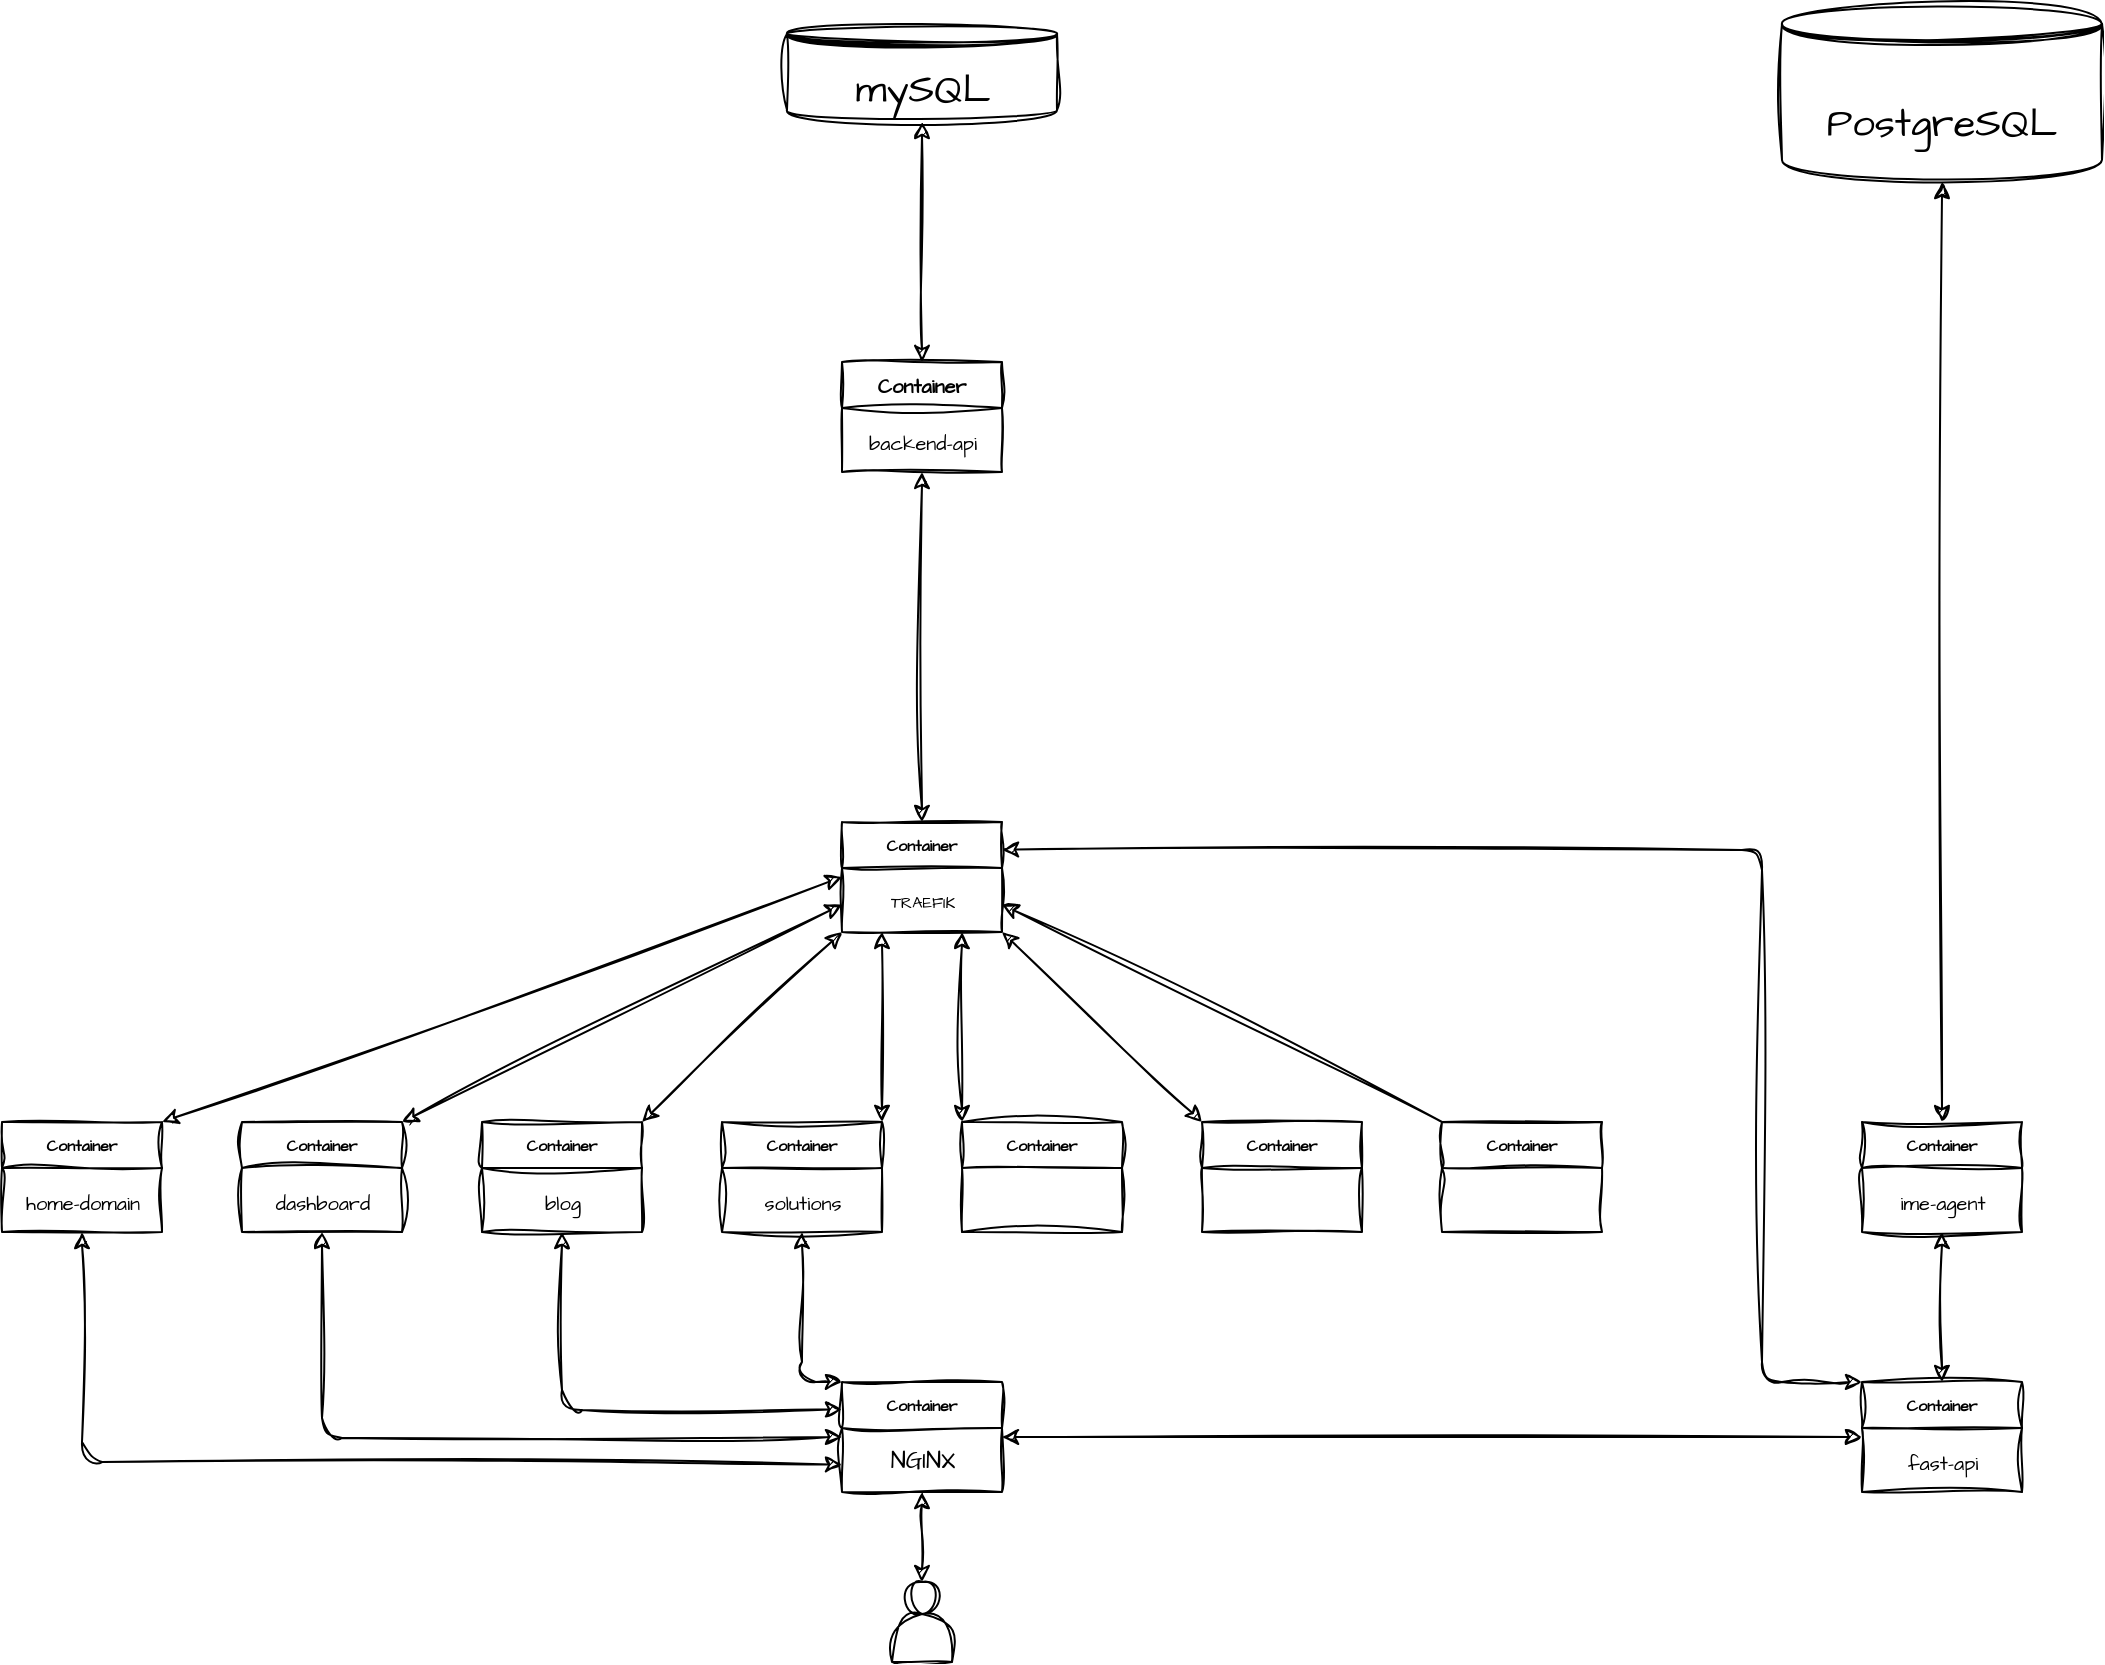 <mxfile>
    <diagram id="V6gisyyJSdt01lIrUs_u" name="Page-1">
        <mxGraphModel dx="725" dy="1306" grid="1" gridSize="10" guides="1" tooltips="1" connect="1" arrows="1" fold="1" page="1" pageScale="1" pageWidth="1100" pageHeight="850" background="none" math="0" shadow="0">
            <root>
                <mxCell id="0"/>
                <mxCell id="1" parent="0"/>
                <mxCell id="9" value="mySQL" style="shape=datastore;whiteSpace=wrap;html=1;sketch=1;hachureGap=4;jiggle=2;curveFitting=1;fontFamily=Architects Daughter;fontSource=https%3A%2F%2Ffonts.googleapis.com%2Fcss%3Ffamily%3DArchitects%2BDaughter;fontSize=20;spacing=0;" parent="1" vertex="1">
                    <mxGeometry x="432.5" y="-830" width="135" height="50" as="geometry"/>
                </mxCell>
                <mxCell id="10" value="PostgreSQL" style="shape=datastore;whiteSpace=wrap;html=1;sketch=1;hachureGap=4;jiggle=2;curveFitting=1;fontFamily=Architects Daughter;fontSource=https%3A%2F%2Ffonts.googleapis.com%2Fcss%3Ffamily%3DArchitects%2BDaughter;fontSize=20;spacing=0;" parent="1" vertex="1">
                    <mxGeometry x="930" y="-840" width="160" height="90" as="geometry"/>
                </mxCell>
                <mxCell id="36" value="Container" style="swimlane;sketch=1;hachureGap=4;jiggle=2;curveFitting=1;fontFamily=Architects Daughter;fontSource=https%3A%2F%2Ffonts.googleapis.com%2Fcss%3Ffamily%3DArchitects%2BDaughter;fontSize=10;" parent="1" vertex="1">
                    <mxGeometry x="460" y="-660" width="80" height="55" as="geometry">
                        <mxRectangle x="520" y="-655" width="80" height="30" as="alternateBounds"/>
                    </mxGeometry>
                </mxCell>
                <mxCell id="37" value="backend-api" style="text;html=1;align=center;verticalAlign=middle;resizable=0;points=[];autosize=1;strokeColor=none;fillColor=none;fontSize=10;fontFamily=Architects Daughter;sketch=1;hachureGap=4;jiggle=2;curveFitting=1;fontSource=https%3A%2F%2Ffonts.googleapis.com%2Fcss%3Ffamily%3DArchitects%2BDaughter;spacing=0;" parent="36" vertex="1">
                    <mxGeometry x="5" y="30" width="70" height="20" as="geometry"/>
                </mxCell>
                <mxCell id="42" value="Container" style="swimlane;sketch=1;hachureGap=4;jiggle=2;curveFitting=1;fontFamily=Architects Daughter;fontSource=https%3A%2F%2Ffonts.googleapis.com%2Fcss%3Ffamily%3DArchitects%2BDaughter;fontSize=8;" parent="1" vertex="1">
                    <mxGeometry x="970" y="-150" width="80" height="55" as="geometry">
                        <mxRectangle x="970" y="-162.5" width="80" height="30" as="alternateBounds"/>
                    </mxGeometry>
                </mxCell>
                <mxCell id="43" value="fast-api" style="text;html=1;align=center;verticalAlign=middle;resizable=0;points=[];autosize=1;strokeColor=none;fillColor=none;fontSize=10;fontFamily=Architects Daughter;sketch=1;hachureGap=4;jiggle=2;curveFitting=1;fontSource=https%3A%2F%2Ffonts.googleapis.com%2Fcss%3Ffamily%3DArchitects%2BDaughter;spacing=0;" parent="42" vertex="1">
                    <mxGeometry x="15" y="30" width="50" height="20" as="geometry"/>
                </mxCell>
                <mxCell id="44" value="Container" style="swimlane;sketch=1;hachureGap=4;jiggle=2;curveFitting=1;fontFamily=Architects Daughter;fontSource=https%3A%2F%2Ffonts.googleapis.com%2Fcss%3Ffamily%3DArchitects%2BDaughter;fontSize=8;" parent="1" vertex="1">
                    <mxGeometry x="970" y="-280" width="80" height="55" as="geometry">
                        <mxRectangle x="520" y="-655" width="80" height="30" as="alternateBounds"/>
                    </mxGeometry>
                </mxCell>
                <mxCell id="45" value="ime-agent" style="text;html=1;align=center;verticalAlign=middle;resizable=0;points=[];autosize=1;strokeColor=none;fillColor=none;fontSize=10;fontFamily=Architects Daughter;sketch=1;hachureGap=4;jiggle=2;curveFitting=1;fontSource=https%3A%2F%2Ffonts.googleapis.com%2Fcss%3Ffamily%3DArchitects%2BDaughter;spacing=0;" parent="44" vertex="1">
                    <mxGeometry x="10" y="30" width="60" height="20" as="geometry"/>
                </mxCell>
                <mxCell id="48" value="Container" style="swimlane;sketch=1;hachureGap=4;jiggle=2;curveFitting=1;fontFamily=Architects Daughter;fontSource=https%3A%2F%2Ffonts.googleapis.com%2Fcss%3Ffamily%3DArchitects%2BDaughter;fontSize=8;spacing=2;" parent="1" vertex="1">
                    <mxGeometry x="40" y="-280" width="80" height="55" as="geometry">
                        <mxRectangle x="40" y="-280" width="80" height="30" as="alternateBounds"/>
                    </mxGeometry>
                </mxCell>
                <mxCell id="71" value="home-domain" style="text;html=1;align=center;verticalAlign=middle;resizable=0;points=[];autosize=1;strokeColor=none;fillColor=none;fontSize=10;fontFamily=Architects Daughter;sketch=1;hachureGap=4;jiggle=2;curveFitting=1;fontSource=https%3A%2F%2Ffonts.googleapis.com%2Fcss%3Ffamily%3DArchitects%2BDaughter;spacing=0;" vertex="1" parent="48">
                    <mxGeometry y="30" width="80" height="20" as="geometry"/>
                </mxCell>
                <mxCell id="50" value="Container" style="swimlane;sketch=1;hachureGap=4;jiggle=2;curveFitting=1;fontFamily=Architects Daughter;fontSource=https%3A%2F%2Ffonts.googleapis.com%2Fcss%3Ffamily%3DArchitects%2BDaughter;fontSize=8;" parent="1" vertex="1">
                    <mxGeometry x="160" y="-280" width="80" height="55" as="geometry">
                        <mxRectangle x="160" y="-240" width="80" height="30" as="alternateBounds"/>
                    </mxGeometry>
                </mxCell>
                <mxCell id="72" value="dashboard" style="text;html=1;align=center;verticalAlign=middle;resizable=0;points=[];autosize=1;strokeColor=none;fillColor=none;fontSize=10;fontFamily=Architects Daughter;sketch=1;hachureGap=4;jiggle=2;curveFitting=1;fontSource=https%3A%2F%2Ffonts.googleapis.com%2Fcss%3Ffamily%3DArchitects%2BDaughter;spacing=0;" vertex="1" parent="50">
                    <mxGeometry x="5" y="30" width="70" height="20" as="geometry"/>
                </mxCell>
                <mxCell id="51" value="Container" style="swimlane;sketch=1;hachureGap=4;jiggle=2;curveFitting=1;fontFamily=Architects Daughter;fontSource=https%3A%2F%2Ffonts.googleapis.com%2Fcss%3Ffamily%3DArchitects%2BDaughter;fontSize=8;" parent="1" vertex="1">
                    <mxGeometry x="280" y="-280" width="80" height="55" as="geometry">
                        <mxRectangle x="280" y="-240" width="80" height="30" as="alternateBounds"/>
                    </mxGeometry>
                </mxCell>
                <mxCell id="73" value="blog" style="text;html=1;align=center;verticalAlign=middle;resizable=0;points=[];autosize=1;strokeColor=none;fillColor=none;fontSize=10;fontFamily=Architects Daughter;sketch=1;hachureGap=4;jiggle=2;curveFitting=1;fontSource=https%3A%2F%2Ffonts.googleapis.com%2Fcss%3Ffamily%3DArchitects%2BDaughter;spacing=0;" vertex="1" parent="51">
                    <mxGeometry x="20" y="30" width="40" height="20" as="geometry"/>
                </mxCell>
                <mxCell id="52" value="Container" style="swimlane;sketch=1;hachureGap=4;jiggle=2;curveFitting=1;fontFamily=Architects Daughter;fontSource=https%3A%2F%2Ffonts.googleapis.com%2Fcss%3Ffamily%3DArchitects%2BDaughter;fontSize=8;" parent="1" vertex="1">
                    <mxGeometry x="400" y="-280" width="80" height="55" as="geometry">
                        <mxRectangle x="400" y="-280" width="80" height="30" as="alternateBounds"/>
                    </mxGeometry>
                </mxCell>
                <mxCell id="53" value="Container" style="swimlane;sketch=1;hachureGap=4;jiggle=2;curveFitting=1;fontFamily=Architects Daughter;fontSource=https%3A%2F%2Ffonts.googleapis.com%2Fcss%3Ffamily%3DArchitects%2BDaughter;fontSize=8;" parent="1" vertex="1">
                    <mxGeometry x="520" y="-280" width="80" height="55" as="geometry">
                        <mxRectangle x="520" y="-240" width="80" height="30" as="alternateBounds"/>
                    </mxGeometry>
                </mxCell>
                <mxCell id="54" value="Container" style="swimlane;sketch=1;hachureGap=4;jiggle=2;curveFitting=1;fontFamily=Architects Daughter;fontSource=https%3A%2F%2Ffonts.googleapis.com%2Fcss%3Ffamily%3DArchitects%2BDaughter;fontSize=8;" parent="1" vertex="1">
                    <mxGeometry x="640" y="-280" width="80" height="55" as="geometry">
                        <mxRectangle x="640" y="-240" width="80" height="30" as="alternateBounds"/>
                    </mxGeometry>
                </mxCell>
                <mxCell id="55" value="Container" style="swimlane;sketch=1;hachureGap=4;jiggle=2;curveFitting=1;fontFamily=Architects Daughter;fontSource=https%3A%2F%2Ffonts.googleapis.com%2Fcss%3Ffamily%3DArchitects%2BDaughter;fontSize=8;" parent="1" vertex="1">
                    <mxGeometry x="760" y="-280" width="80" height="55" as="geometry">
                        <mxRectangle x="760" y="-240" width="80" height="30" as="alternateBounds"/>
                    </mxGeometry>
                </mxCell>
                <mxCell id="58" value="Container" style="swimlane;sketch=1;hachureGap=4;jiggle=2;curveFitting=1;fontFamily=Architects Daughter;fontSource=https%3A%2F%2Ffonts.googleapis.com%2Fcss%3Ffamily%3DArchitects%2BDaughter;fontSize=8;" parent="1" vertex="1">
                    <mxGeometry x="460" y="-150" width="80" height="55" as="geometry">
                        <mxRectangle x="460" y="-150" width="80" height="30" as="alternateBounds"/>
                    </mxGeometry>
                </mxCell>
                <mxCell id="69" value="" style="shape=actor;whiteSpace=wrap;html=1;sketch=1;hachureGap=4;jiggle=2;curveFitting=1;fontFamily=Architects Daughter;fontSource=https%3A%2F%2Ffonts.googleapis.com%2Fcss%3Ffamily%3DArchitects%2BDaughter;fontSize=20;" vertex="1" parent="1">
                    <mxGeometry x="485" y="-50" width="30" height="40" as="geometry"/>
                </mxCell>
                <mxCell id="70" value="NGINX" style="text;html=1;align=center;verticalAlign=middle;resizable=0;points=[];autosize=1;strokeColor=none;fillColor=none;fontSize=12;fontFamily=Architects Daughter;sketch=1;hachureGap=4;jiggle=2;curveFitting=1;fontSource=https%3A%2F%2Ffonts.googleapis.com%2Fcss%3Ffamily%3DArchitects%2BDaughter;spacing=0;" vertex="1" parent="1">
                    <mxGeometry x="475" y="-120" width="50" height="20" as="geometry"/>
                </mxCell>
                <mxCell id="74" value="solutions" style="text;html=1;align=center;verticalAlign=middle;resizable=0;points=[];autosize=1;strokeColor=none;fillColor=none;fontSize=10;fontFamily=Architects Daughter;sketch=1;hachureGap=4;jiggle=2;curveFitting=1;fontSource=https%3A%2F%2Ffonts.googleapis.com%2Fcss%3Ffamily%3DArchitects%2BDaughter;spacing=0;" vertex="1" parent="1">
                    <mxGeometry x="410" y="-250" width="60" height="20" as="geometry"/>
                </mxCell>
                <mxCell id="78" value="Container" style="swimlane;sketch=1;hachureGap=4;jiggle=2;curveFitting=1;fontFamily=Architects Daughter;fontSource=https%3A%2F%2Ffonts.googleapis.com%2Fcss%3Ffamily%3DArchitects%2BDaughter;fontSize=8;" vertex="1" parent="1">
                    <mxGeometry x="460" y="-430" width="80" height="55" as="geometry">
                        <mxRectangle x="460" y="-132.5" width="80" height="30" as="alternateBounds"/>
                    </mxGeometry>
                </mxCell>
                <mxCell id="79" value="TRAEFIK" style="text;html=1;align=center;verticalAlign=middle;resizable=0;points=[];autosize=1;strokeColor=none;fillColor=none;fontSize=8;fontFamily=Architects Daughter;sketch=1;hachureGap=4;jiggle=2;curveFitting=1;fontSource=https%3A%2F%2Ffonts.googleapis.com%2Fcss%3Ffamily%3DArchitects%2BDaughter;spacing=0;" vertex="1" parent="1">
                    <mxGeometry x="475" y="-400" width="50" height="20" as="geometry"/>
                </mxCell>
                <mxCell id="81" value="" style="endArrow=classic;startArrow=classic;html=1;sketch=1;hachureGap=4;jiggle=2;curveFitting=1;fontFamily=Architects Daughter;fontSource=https%3A%2F%2Ffonts.googleapis.com%2Fcss%3Ffamily%3DArchitects%2BDaughter;fontSize=16;entryX=0;entryY=0.5;entryDx=0;entryDy=0;exitX=1;exitY=0;exitDx=0;exitDy=0;" edge="1" parent="1" source="48" target="78">
                    <mxGeometry width="50" height="50" relative="1" as="geometry">
                        <mxPoint x="130" y="-330" as="sourcePoint"/>
                        <mxPoint x="180" y="-380" as="targetPoint"/>
                    </mxGeometry>
                </mxCell>
                <mxCell id="82" value="" style="endArrow=classic;startArrow=classic;html=1;sketch=1;hachureGap=4;jiggle=2;curveFitting=1;fontFamily=Architects Daughter;fontSource=https%3A%2F%2Ffonts.googleapis.com%2Fcss%3Ffamily%3DArchitects%2BDaughter;fontSize=16;exitX=1;exitY=0;exitDx=0;exitDy=0;entryX=0;entryY=0.75;entryDx=0;entryDy=0;" edge="1" parent="1" source="50" target="78">
                    <mxGeometry width="50" height="50" relative="1" as="geometry">
                        <mxPoint x="360" y="-325" as="sourcePoint"/>
                        <mxPoint x="410" y="-375" as="targetPoint"/>
                    </mxGeometry>
                </mxCell>
                <mxCell id="83" value="" style="endArrow=classic;startArrow=classic;html=1;sketch=1;hachureGap=4;jiggle=2;curveFitting=1;fontFamily=Architects Daughter;fontSource=https%3A%2F%2Ffonts.googleapis.com%2Fcss%3Ffamily%3DArchitects%2BDaughter;fontSize=16;exitX=1;exitY=0;exitDx=0;exitDy=0;entryX=0;entryY=1;entryDx=0;entryDy=0;" edge="1" parent="1" source="51" target="78">
                    <mxGeometry width="50" height="50" relative="1" as="geometry">
                        <mxPoint x="390" y="-310" as="sourcePoint"/>
                        <mxPoint x="460" y="-380" as="targetPoint"/>
                    </mxGeometry>
                </mxCell>
                <mxCell id="84" value="" style="endArrow=classic;startArrow=classic;html=1;sketch=1;hachureGap=4;jiggle=2;curveFitting=1;fontFamily=Architects Daughter;fontSource=https%3A%2F%2Ffonts.googleapis.com%2Fcss%3Ffamily%3DArchitects%2BDaughter;fontSize=8;entryX=0.25;entryY=1;entryDx=0;entryDy=0;exitX=1;exitY=0;exitDx=0;exitDy=0;" edge="1" parent="1" source="52" target="78">
                    <mxGeometry width="50" height="50" relative="1" as="geometry">
                        <mxPoint x="500" y="-210" as="sourcePoint"/>
                        <mxPoint x="550" y="-260" as="targetPoint"/>
                    </mxGeometry>
                </mxCell>
                <mxCell id="85" value="" style="endArrow=classic;startArrow=classic;html=1;sketch=1;hachureGap=4;jiggle=2;curveFitting=1;fontFamily=Architects Daughter;fontSource=https%3A%2F%2Ffonts.googleapis.com%2Fcss%3Ffamily%3DArchitects%2BDaughter;fontSize=8;entryX=0.75;entryY=1;entryDx=0;entryDy=0;exitX=0;exitY=0;exitDx=0;exitDy=0;" edge="1" parent="1" source="53" target="78">
                    <mxGeometry width="50" height="50" relative="1" as="geometry">
                        <mxPoint x="500" y="-210" as="sourcePoint"/>
                        <mxPoint x="550" y="-260" as="targetPoint"/>
                    </mxGeometry>
                </mxCell>
                <mxCell id="86" value="" style="endArrow=classic;startArrow=classic;html=1;sketch=1;hachureGap=4;jiggle=2;curveFitting=1;fontFamily=Architects Daughter;fontSource=https%3A%2F%2Ffonts.googleapis.com%2Fcss%3Ffamily%3DArchitects%2BDaughter;fontSize=8;entryX=1;entryY=1;entryDx=0;entryDy=0;exitX=0;exitY=0;exitDx=0;exitDy=0;" edge="1" parent="1" source="54" target="78">
                    <mxGeometry width="50" height="50" relative="1" as="geometry">
                        <mxPoint x="500" y="-210" as="sourcePoint"/>
                        <mxPoint x="550" y="-260" as="targetPoint"/>
                    </mxGeometry>
                </mxCell>
                <mxCell id="87" value="" style="endArrow=classic;html=1;sketch=1;hachureGap=4;jiggle=2;curveFitting=1;fontFamily=Architects Daughter;fontSource=https%3A%2F%2Ffonts.googleapis.com%2Fcss%3Ffamily%3DArchitects%2BDaughter;fontSize=8;entryX=1;entryY=0.75;entryDx=0;entryDy=0;exitX=0;exitY=0;exitDx=0;exitDy=0;" edge="1" parent="1" source="55" target="78">
                    <mxGeometry width="50" height="50" relative="1" as="geometry">
                        <mxPoint x="500" y="-210" as="sourcePoint"/>
                        <mxPoint x="550" y="-260" as="targetPoint"/>
                    </mxGeometry>
                </mxCell>
                <mxCell id="88" value="" style="endArrow=classic;startArrow=classic;html=1;sketch=1;hachureGap=4;jiggle=2;curveFitting=1;fontFamily=Architects Daughter;fontSource=https%3A%2F%2Ffonts.googleapis.com%2Fcss%3Ffamily%3DArchitects%2BDaughter;fontSize=8;entryX=1;entryY=0.25;entryDx=0;entryDy=0;exitX=0;exitY=0;exitDx=0;exitDy=0;" edge="1" parent="1" source="42" target="78">
                    <mxGeometry width="50" height="50" relative="1" as="geometry">
                        <mxPoint x="500" y="-210" as="sourcePoint"/>
                        <mxPoint x="550" y="-260" as="targetPoint"/>
                        <Array as="points">
                            <mxPoint x="920" y="-150"/>
                            <mxPoint x="920" y="-416"/>
                        </Array>
                    </mxGeometry>
                </mxCell>
                <mxCell id="89" value="" style="endArrow=classic;startArrow=classic;html=1;sketch=1;hachureGap=4;jiggle=2;curveFitting=1;fontFamily=Architects Daughter;fontSource=https%3A%2F%2Ffonts.googleapis.com%2Fcss%3Ffamily%3DArchitects%2BDaughter;fontSize=8;entryX=0.5;entryY=0;entryDx=0;entryDy=0;" edge="1" parent="1" source="58" target="69">
                    <mxGeometry width="50" height="50" relative="1" as="geometry">
                        <mxPoint x="550" y="-80" as="sourcePoint"/>
                        <mxPoint x="550" y="-260" as="targetPoint"/>
                    </mxGeometry>
                </mxCell>
                <mxCell id="90" value="" style="endArrow=classic;startArrow=classic;html=1;sketch=1;hachureGap=4;jiggle=2;curveFitting=1;fontFamily=Architects Daughter;fontSource=https%3A%2F%2Ffonts.googleapis.com%2Fcss%3Ffamily%3DArchitects%2BDaughter;fontSize=12;exitX=0;exitY=0.75;exitDx=0;exitDy=0;entryX=0.5;entryY=1;entryDx=0;entryDy=0;" edge="1" parent="1" source="58" target="48">
                    <mxGeometry width="50" height="50" relative="1" as="geometry">
                        <mxPoint x="200" y="-110" as="sourcePoint"/>
                        <mxPoint x="80" y="-200" as="targetPoint"/>
                        <Array as="points">
                            <mxPoint x="80" y="-110"/>
                        </Array>
                    </mxGeometry>
                </mxCell>
                <mxCell id="91" value="" style="endArrow=classic;startArrow=classic;html=1;sketch=1;hachureGap=4;jiggle=2;curveFitting=1;fontFamily=Architects Daughter;fontSource=https%3A%2F%2Ffonts.googleapis.com%2Fcss%3Ffamily%3DArchitects%2BDaughter;fontSize=12;exitX=0;exitY=0.5;exitDx=0;exitDy=0;entryX=0.5;entryY=1;entryDx=0;entryDy=0;" edge="1" parent="1" source="58" target="50">
                    <mxGeometry width="50" height="50" relative="1" as="geometry">
                        <mxPoint x="480" y="-53.75" as="sourcePoint"/>
                        <mxPoint x="100" y="-170" as="targetPoint"/>
                        <Array as="points">
                            <mxPoint x="200" y="-122"/>
                        </Array>
                    </mxGeometry>
                </mxCell>
                <mxCell id="92" value="" style="endArrow=classic;startArrow=classic;html=1;sketch=1;hachureGap=4;jiggle=2;curveFitting=1;fontFamily=Architects Daughter;fontSource=https%3A%2F%2Ffonts.googleapis.com%2Fcss%3Ffamily%3DArchitects%2BDaughter;fontSize=12;entryX=0.5;entryY=1;entryDx=0;entryDy=0;exitX=0;exitY=0.25;exitDx=0;exitDy=0;" edge="1" parent="1" source="58" target="51">
                    <mxGeometry width="50" height="50" relative="1" as="geometry">
                        <mxPoint x="200" y="-190" as="sourcePoint"/>
                        <mxPoint x="250" y="-240" as="targetPoint"/>
                        <Array as="points">
                            <mxPoint x="320" y="-136"/>
                        </Array>
                    </mxGeometry>
                </mxCell>
                <mxCell id="93" value="" style="endArrow=classic;startArrow=classic;html=1;sketch=1;hachureGap=4;jiggle=2;curveFitting=1;fontFamily=Architects Daughter;fontSource=https%3A%2F%2Ffonts.googleapis.com%2Fcss%3Ffamily%3DArchitects%2BDaughter;fontSize=12;entryX=0.5;entryY=1;entryDx=0;entryDy=0;exitX=0;exitY=0;exitDx=0;exitDy=0;" edge="1" parent="1" source="58" target="52">
                    <mxGeometry width="50" height="50" relative="1" as="geometry">
                        <mxPoint x="430" y="-160" as="sourcePoint"/>
                        <mxPoint x="440" y="-220" as="targetPoint"/>
                        <Array as="points">
                            <mxPoint x="440" y="-150"/>
                        </Array>
                    </mxGeometry>
                </mxCell>
                <mxCell id="94" value="" style="endArrow=classic;startArrow=classic;html=1;sketch=1;hachureGap=4;jiggle=2;curveFitting=1;fontFamily=Architects Daughter;fontSource=https%3A%2F%2Ffonts.googleapis.com%2Fcss%3Ffamily%3DArchitects%2BDaughter;fontSize=12;exitX=1;exitY=0.5;exitDx=0;exitDy=0;entryX=0;entryY=0.5;entryDx=0;entryDy=0;" edge="1" parent="1" source="58" target="42">
                    <mxGeometry width="50" height="50" relative="1" as="geometry">
                        <mxPoint x="640" y="-150" as="sourcePoint"/>
                        <mxPoint x="870" y="-122" as="targetPoint"/>
                    </mxGeometry>
                </mxCell>
                <mxCell id="95" value="" style="endArrow=classic;startArrow=classic;html=1;sketch=1;hachureGap=4;jiggle=2;curveFitting=1;fontFamily=Architects Daughter;fontSource=https%3A%2F%2Ffonts.googleapis.com%2Fcss%3Ffamily%3DArchitects%2BDaughter;fontSize=12;entryX=0.5;entryY=1;entryDx=0;entryDy=0;exitX=0.5;exitY=0;exitDx=0;exitDy=0;" edge="1" parent="1" source="42" target="44">
                    <mxGeometry width="50" height="50" relative="1" as="geometry">
                        <mxPoint x="860" y="-150" as="sourcePoint"/>
                        <mxPoint x="910" y="-200" as="targetPoint"/>
                    </mxGeometry>
                </mxCell>
                <mxCell id="97" value="" style="endArrow=classic;startArrow=classic;html=1;sketch=1;hachureGap=4;jiggle=2;curveFitting=1;fontFamily=Architects Daughter;fontSource=https%3A%2F%2Ffonts.googleapis.com%2Fcss%3Ffamily%3DArchitects%2BDaughter;fontSize=12;entryX=0.5;entryY=1;entryDx=0;entryDy=0;exitX=0.5;exitY=0;exitDx=0;exitDy=0;" edge="1" parent="1" source="44" target="10">
                    <mxGeometry width="50" height="50" relative="1" as="geometry">
                        <mxPoint x="620" y="-410" as="sourcePoint"/>
                        <mxPoint x="670" y="-460" as="targetPoint"/>
                    </mxGeometry>
                </mxCell>
                <mxCell id="98" value="" style="endArrow=classic;startArrow=classic;html=1;sketch=1;hachureGap=4;jiggle=2;curveFitting=1;fontFamily=Architects Daughter;fontSource=https%3A%2F%2Ffonts.googleapis.com%2Fcss%3Ffamily%3DArchitects%2BDaughter;fontSize=12;entryX=0.5;entryY=1;entryDx=0;entryDy=0;exitX=0.5;exitY=0;exitDx=0;exitDy=0;" edge="1" parent="1" source="78" target="36">
                    <mxGeometry width="50" height="50" relative="1" as="geometry">
                        <mxPoint x="530" y="-550" as="sourcePoint"/>
                        <mxPoint x="580" y="-600" as="targetPoint"/>
                    </mxGeometry>
                </mxCell>
                <mxCell id="99" value="" style="endArrow=classic;startArrow=classic;html=1;sketch=1;hachureGap=4;jiggle=2;curveFitting=1;fontFamily=Architects Daughter;fontSource=https%3A%2F%2Ffonts.googleapis.com%2Fcss%3Ffamily%3DArchitects%2BDaughter;fontSize=12;entryX=0.5;entryY=1;entryDx=0;entryDy=0;exitX=0.5;exitY=0;exitDx=0;exitDy=0;" edge="1" parent="1" source="36" target="9">
                    <mxGeometry width="50" height="50" relative="1" as="geometry">
                        <mxPoint x="530" y="-710" as="sourcePoint"/>
                        <mxPoint x="580" y="-760" as="targetPoint"/>
                    </mxGeometry>
                </mxCell>
            </root>
        </mxGraphModel>
    </diagram>
</mxfile>